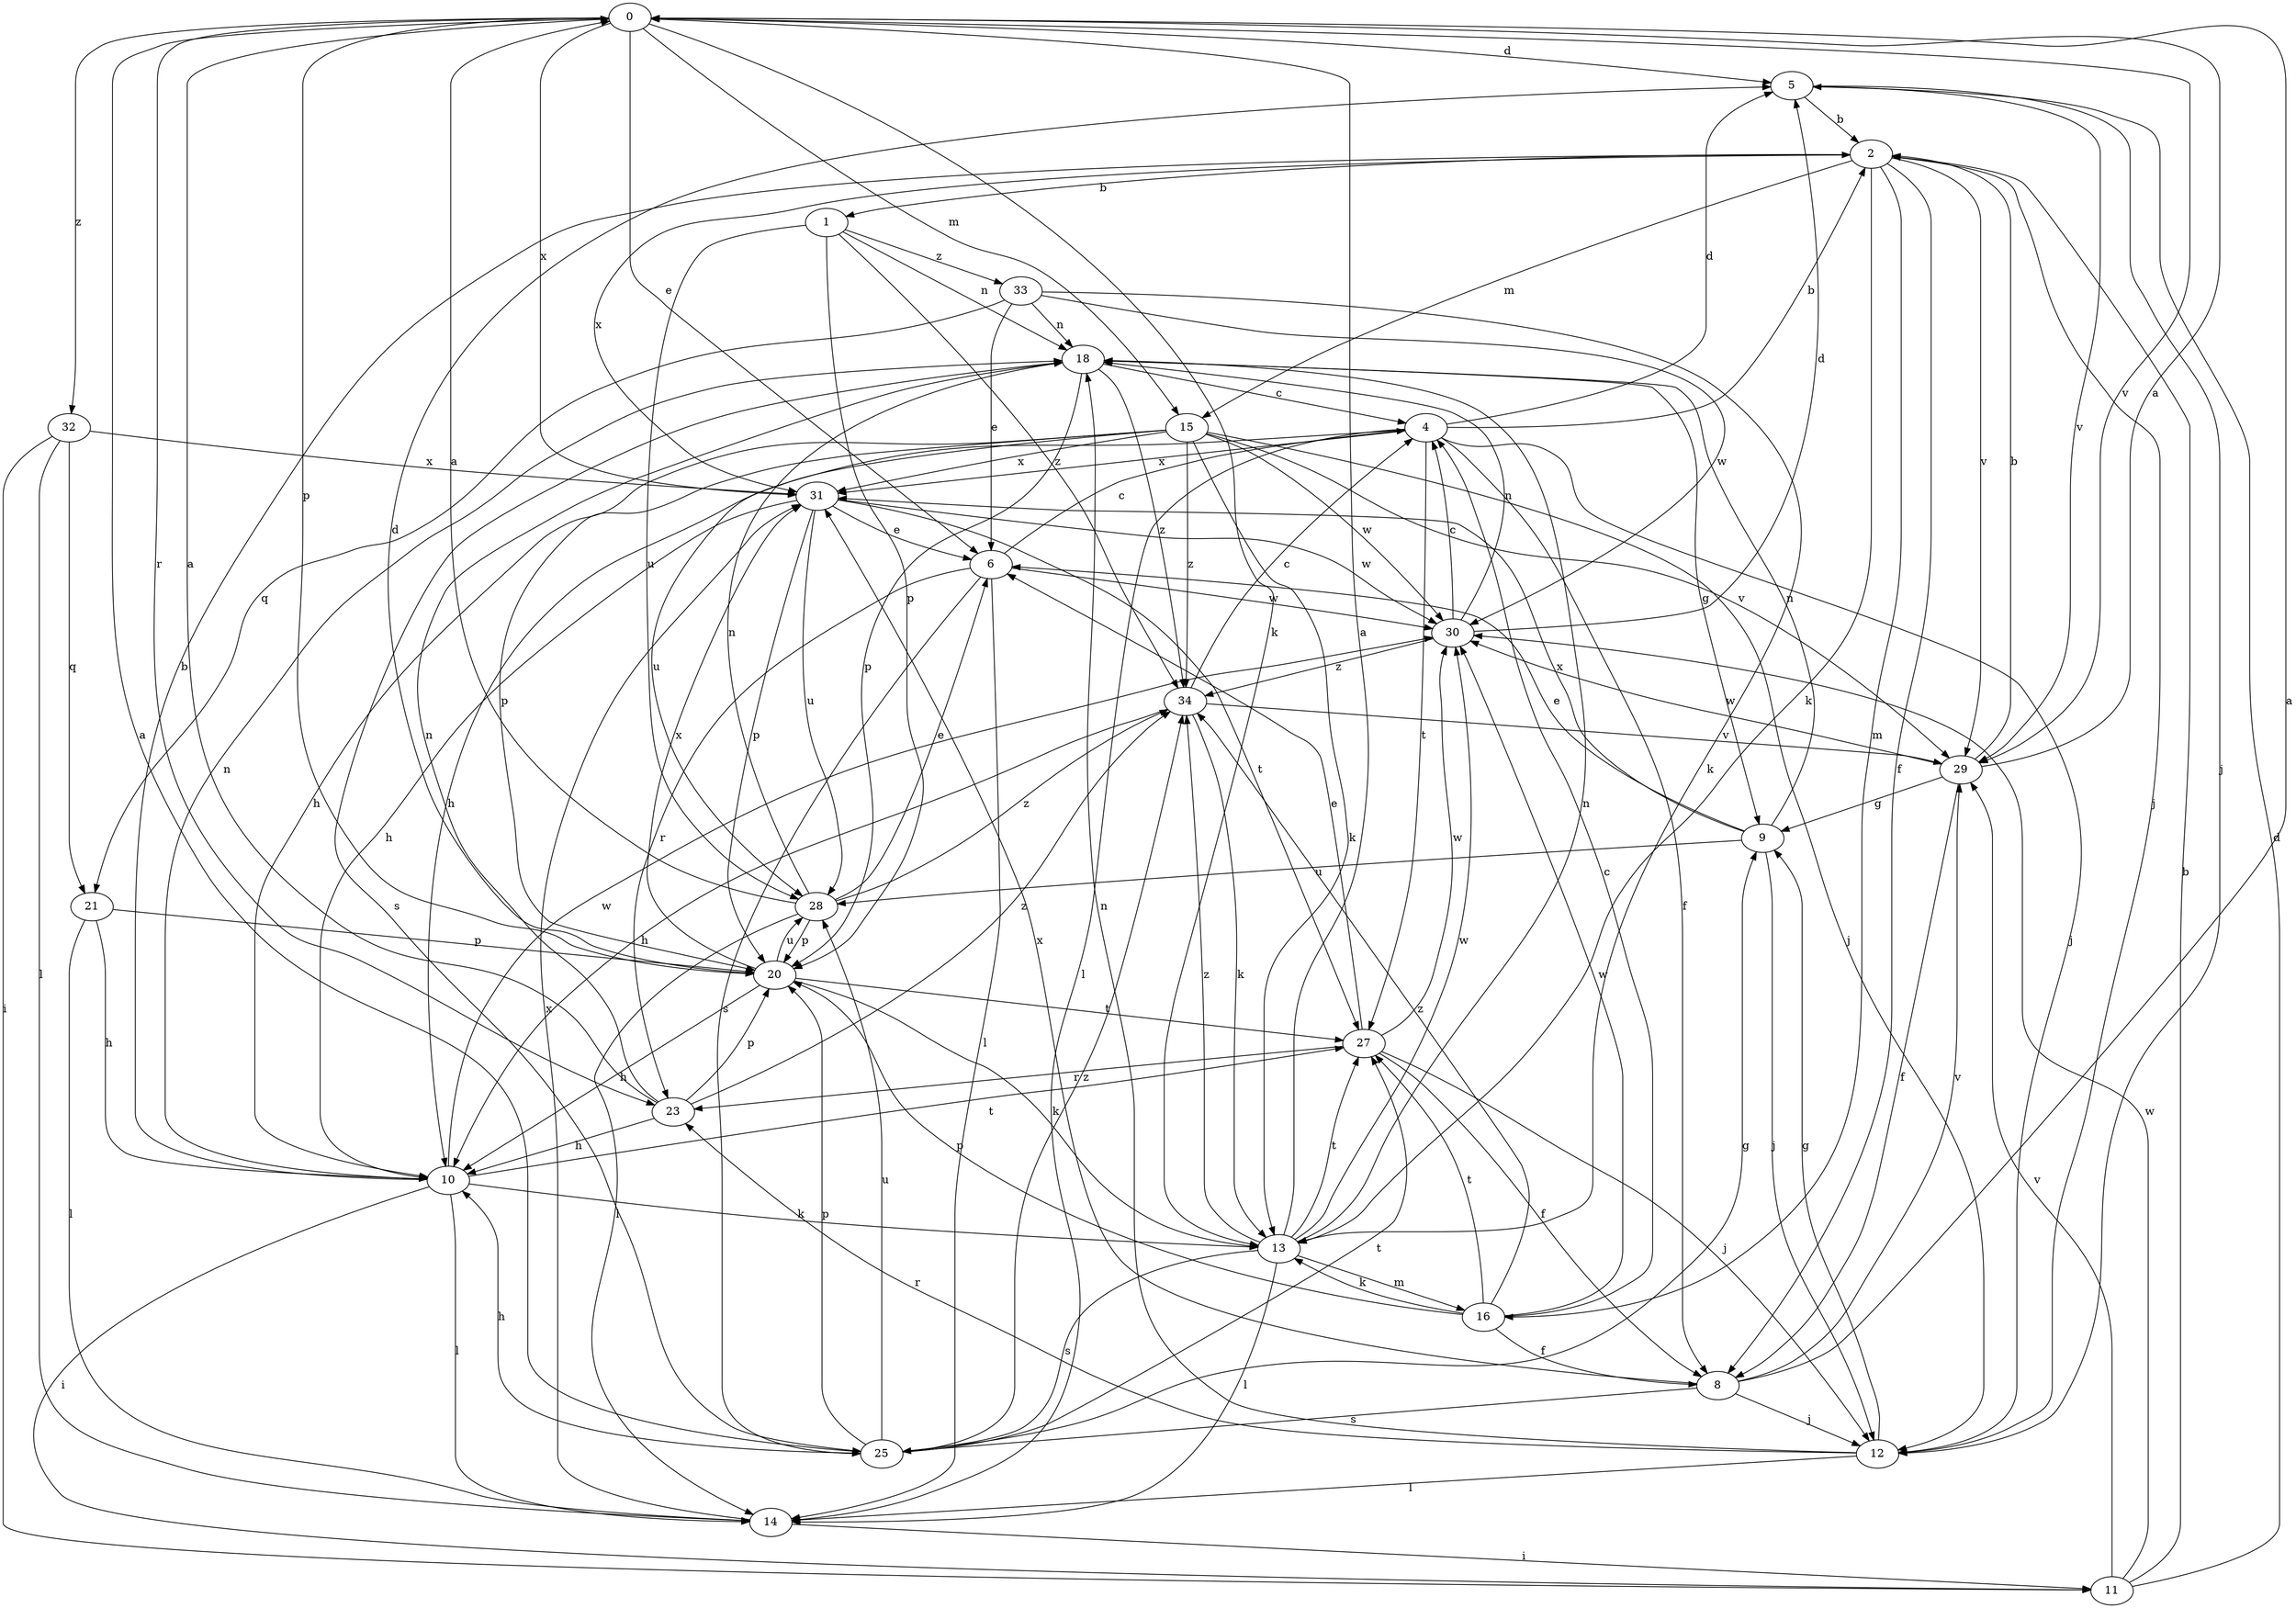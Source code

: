 strict digraph  {
0;
1;
2;
4;
5;
6;
8;
9;
10;
11;
12;
13;
14;
15;
16;
18;
20;
21;
23;
25;
27;
28;
29;
30;
31;
32;
33;
34;
0 -> 5  [label=d];
0 -> 6  [label=e];
0 -> 13  [label=k];
0 -> 15  [label=m];
0 -> 20  [label=p];
0 -> 23  [label=r];
0 -> 29  [label=v];
0 -> 31  [label=x];
0 -> 32  [label=z];
1 -> 18  [label=n];
1 -> 20  [label=p];
1 -> 28  [label=u];
1 -> 33  [label=z];
1 -> 34  [label=z];
2 -> 1  [label=b];
2 -> 8  [label=f];
2 -> 12  [label=j];
2 -> 13  [label=k];
2 -> 15  [label=m];
2 -> 16  [label=m];
2 -> 29  [label=v];
2 -> 31  [label=x];
4 -> 2  [label=b];
4 -> 5  [label=d];
4 -> 8  [label=f];
4 -> 10  [label=h];
4 -> 12  [label=j];
4 -> 14  [label=l];
4 -> 27  [label=t];
4 -> 31  [label=x];
5 -> 2  [label=b];
5 -> 12  [label=j];
5 -> 29  [label=v];
6 -> 4  [label=c];
6 -> 14  [label=l];
6 -> 23  [label=r];
6 -> 25  [label=s];
6 -> 30  [label=w];
8 -> 0  [label=a];
8 -> 12  [label=j];
8 -> 25  [label=s];
8 -> 29  [label=v];
8 -> 31  [label=x];
9 -> 6  [label=e];
9 -> 12  [label=j];
9 -> 18  [label=n];
9 -> 28  [label=u];
9 -> 31  [label=x];
10 -> 2  [label=b];
10 -> 11  [label=i];
10 -> 13  [label=k];
10 -> 14  [label=l];
10 -> 18  [label=n];
10 -> 27  [label=t];
10 -> 30  [label=w];
11 -> 2  [label=b];
11 -> 5  [label=d];
11 -> 29  [label=v];
11 -> 30  [label=w];
12 -> 9  [label=g];
12 -> 14  [label=l];
12 -> 18  [label=n];
12 -> 23  [label=r];
13 -> 0  [label=a];
13 -> 14  [label=l];
13 -> 16  [label=m];
13 -> 18  [label=n];
13 -> 25  [label=s];
13 -> 27  [label=t];
13 -> 30  [label=w];
13 -> 34  [label=z];
14 -> 11  [label=i];
14 -> 31  [label=x];
15 -> 10  [label=h];
15 -> 12  [label=j];
15 -> 13  [label=k];
15 -> 20  [label=p];
15 -> 28  [label=u];
15 -> 29  [label=v];
15 -> 30  [label=w];
15 -> 31  [label=x];
15 -> 34  [label=z];
16 -> 4  [label=c];
16 -> 8  [label=f];
16 -> 13  [label=k];
16 -> 20  [label=p];
16 -> 27  [label=t];
16 -> 30  [label=w];
16 -> 34  [label=z];
18 -> 4  [label=c];
18 -> 9  [label=g];
18 -> 20  [label=p];
18 -> 25  [label=s];
18 -> 34  [label=z];
20 -> 5  [label=d];
20 -> 10  [label=h];
20 -> 13  [label=k];
20 -> 27  [label=t];
20 -> 28  [label=u];
20 -> 31  [label=x];
21 -> 10  [label=h];
21 -> 14  [label=l];
21 -> 20  [label=p];
23 -> 0  [label=a];
23 -> 10  [label=h];
23 -> 18  [label=n];
23 -> 20  [label=p];
23 -> 34  [label=z];
25 -> 0  [label=a];
25 -> 9  [label=g];
25 -> 10  [label=h];
25 -> 20  [label=p];
25 -> 27  [label=t];
25 -> 28  [label=u];
25 -> 34  [label=z];
27 -> 6  [label=e];
27 -> 8  [label=f];
27 -> 12  [label=j];
27 -> 23  [label=r];
27 -> 30  [label=w];
28 -> 0  [label=a];
28 -> 6  [label=e];
28 -> 14  [label=l];
28 -> 18  [label=n];
28 -> 20  [label=p];
28 -> 34  [label=z];
29 -> 0  [label=a];
29 -> 2  [label=b];
29 -> 8  [label=f];
29 -> 9  [label=g];
29 -> 30  [label=w];
30 -> 4  [label=c];
30 -> 5  [label=d];
30 -> 18  [label=n];
30 -> 34  [label=z];
31 -> 6  [label=e];
31 -> 10  [label=h];
31 -> 20  [label=p];
31 -> 27  [label=t];
31 -> 28  [label=u];
31 -> 30  [label=w];
32 -> 11  [label=i];
32 -> 14  [label=l];
32 -> 21  [label=q];
32 -> 31  [label=x];
33 -> 6  [label=e];
33 -> 13  [label=k];
33 -> 18  [label=n];
33 -> 21  [label=q];
33 -> 30  [label=w];
34 -> 4  [label=c];
34 -> 10  [label=h];
34 -> 13  [label=k];
34 -> 29  [label=v];
}
